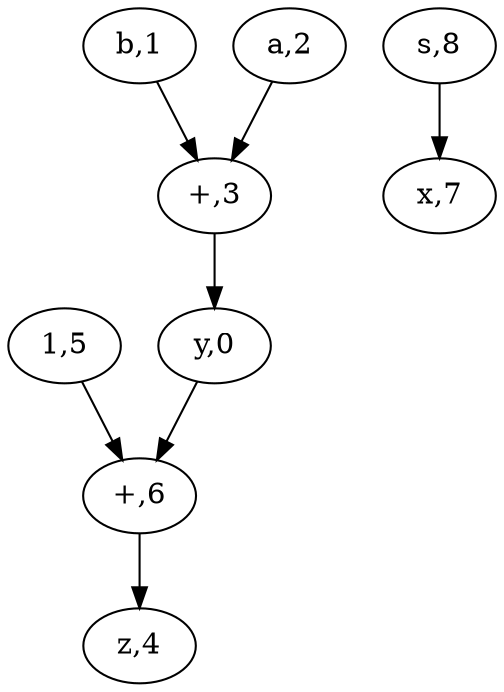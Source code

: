 digraph DFG {
    "0x159605d90" [label="y,0"];
    "0x159605d90" -> "0x159606360";
    "0x159606360" [label="+,6"];
    "0x159606360" -> "0x159606110";
    "0x159606110" [label="z,4"];
    "0x159605e00" [label="b,1"];
    "0x159605e00" -> "0x1596061f0";
    "0x1596061f0" [label="+,3"];
    "0x1596061f0" -> "0x159605d90";
    "0x159606150" [label="a,2"];
    "0x159606150" -> "0x1596061f0";
    "0x159606320" [label="1,5"];
    "0x159606320" -> "0x159606360";
    "0x159605d30" [label="x,7"];
    "0x159606410" [label="s,8"];
    "0x159606410" -> "0x159605d30";
}
